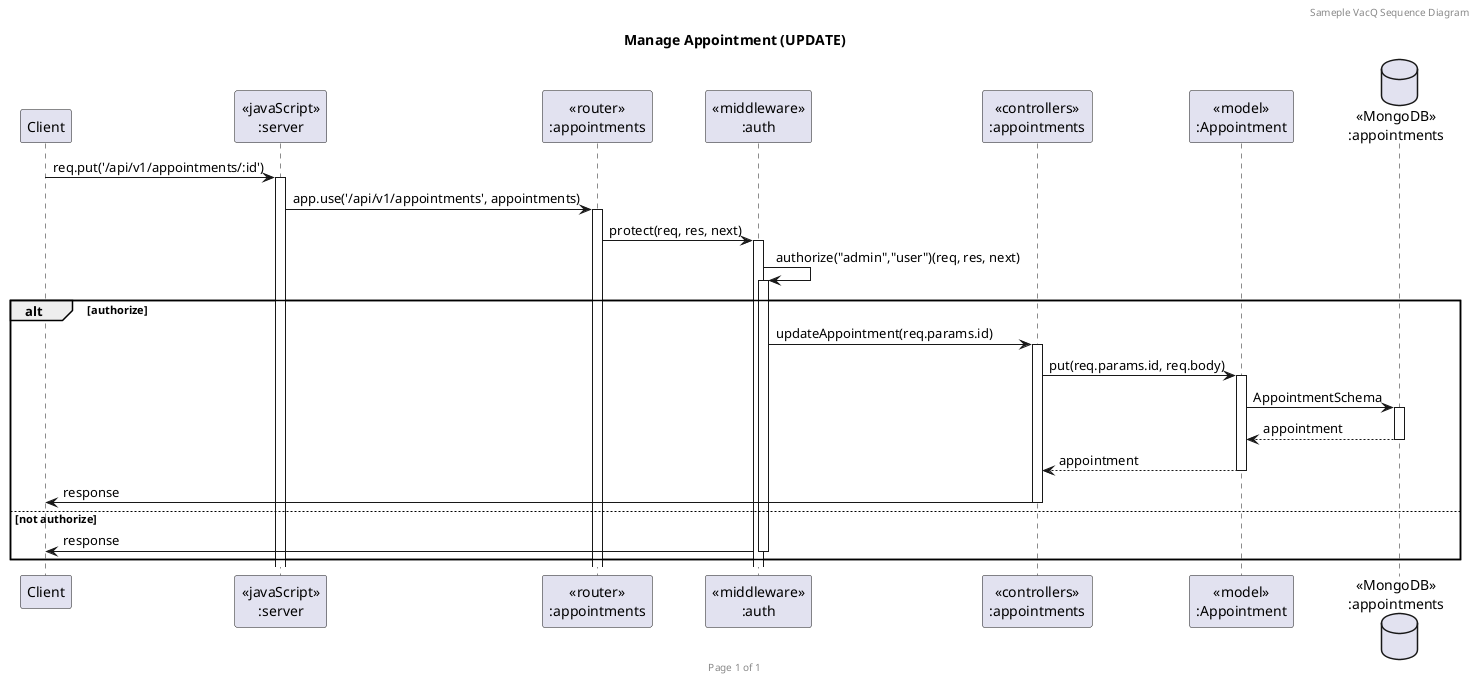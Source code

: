 @startuml ManageAppointmentPut

header Sameple VacQ Sequence Diagram
footer Page %page% of %lastpage%
title "Manage Appointment (UPDATE)"

participant "Client" as client
participant "<<javaScript>>\n:server" as server
participant "<<router>>\n:appointments" as routerAppointments
participant "<<middleware>>\n:auth" as middleware
participant "<<controllers>>\n:appointments" as controllersAppointments
participant "<<model>>\n:Appointment" as modelAppointment
database "<<MongoDB>>\n:appointments" as AppointmentsDatabase

client->server ++:req.put('/api/v1/appointments/:id')
server->routerAppointments ++:app.use('/api/v1/appointments', appointments)
routerAppointments->middleware ++:protect(req, res, next)
middleware->middleware ++:authorize("admin","user")(req, res, next)

alt authorize
    middleware->controllersAppointments ++:updateAppointment(req.params.id)
    controllersAppointments->modelAppointment ++:put(req.params.id, req.body)
    modelAppointment ->AppointmentsDatabase ++: AppointmentSchema
    AppointmentsDatabase --> modelAppointment --: appointment
    controllersAppointments <-- modelAppointment --:appointment
    controllersAppointments->client --:response
else not authorize
    middleware->client --:response
end
 
@enduml
